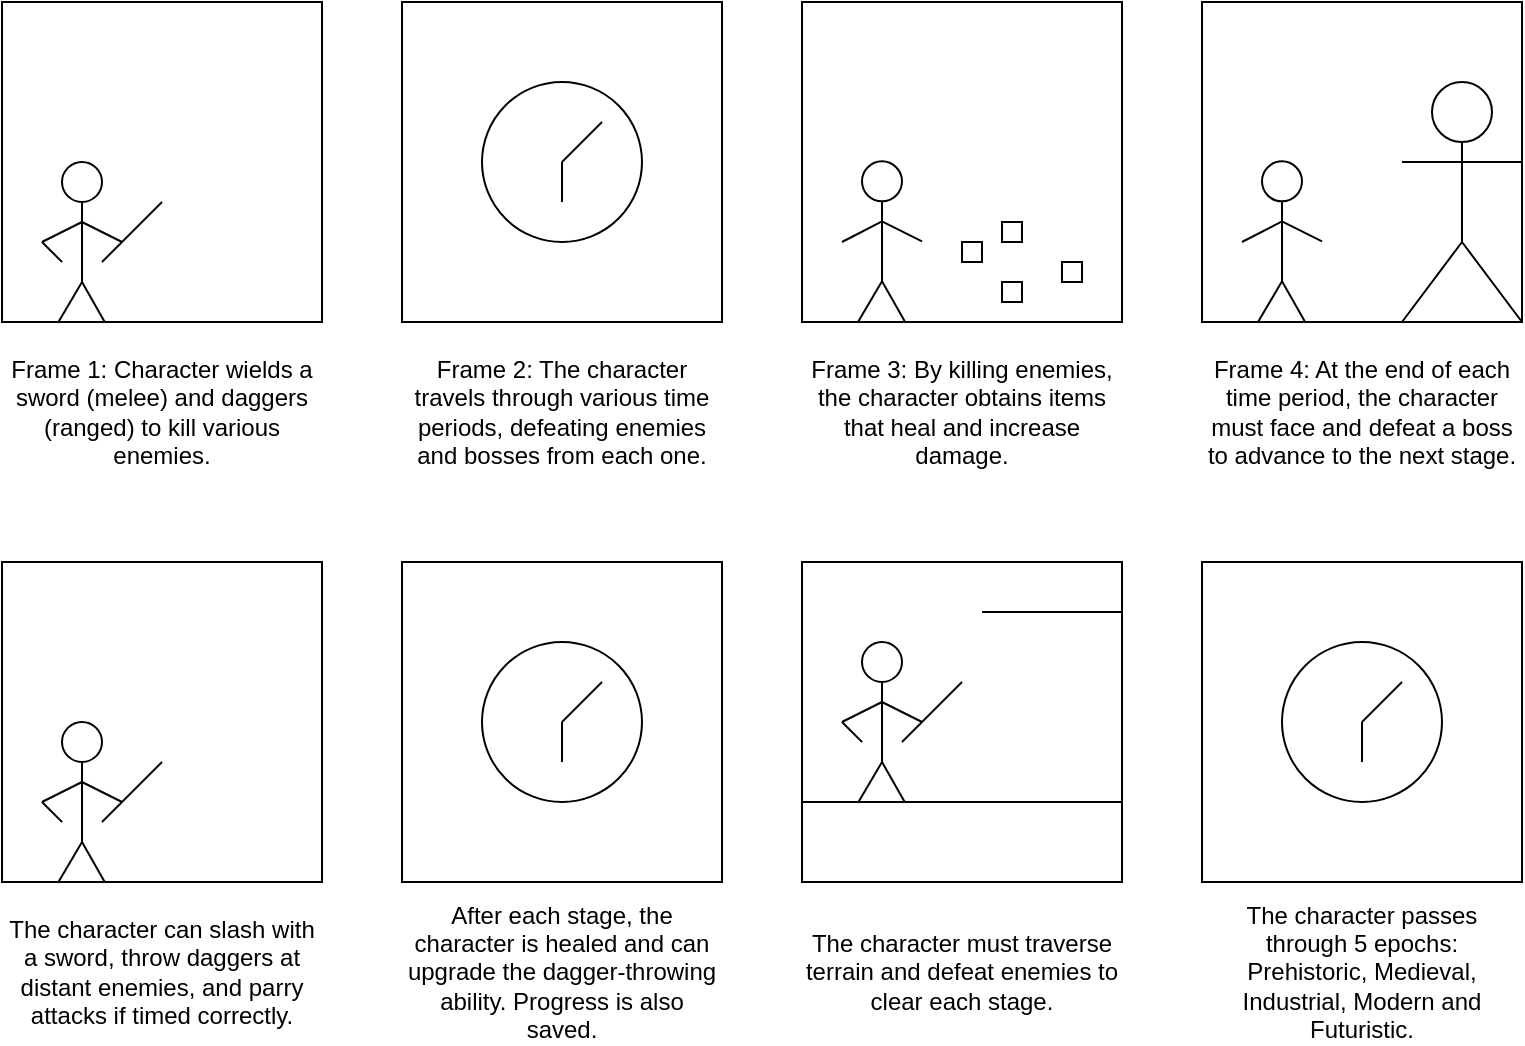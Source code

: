 <mxfile version="13.7.3" type="github">
  <diagram id="0S3LU3TxjTe0sDdr7KIY" name="Page-1">
    <mxGraphModel dx="1185" dy="662" grid="1" gridSize="10" guides="1" tooltips="1" connect="1" arrows="1" fold="1" page="1" pageScale="1" pageWidth="850" pageHeight="1100" math="0" shadow="0">
      <root>
        <mxCell id="0" />
        <mxCell id="1" parent="0" />
        <mxCell id="_aTnJcPDCDKy11dRHgf3-1" value="" style="whiteSpace=wrap;html=1;aspect=fixed;shadow=0;sketch=0;fillOpacity=0;" parent="1" vertex="1">
          <mxGeometry width="160" height="160" as="geometry" />
        </mxCell>
        <mxCell id="_aTnJcPDCDKy11dRHgf3-2" value="" style="whiteSpace=wrap;html=1;aspect=fixed;shadow=0;sketch=0;fillOpacity=0;" parent="1" vertex="1">
          <mxGeometry x="200" width="160" height="160" as="geometry" />
        </mxCell>
        <mxCell id="_aTnJcPDCDKy11dRHgf3-4" value="" style="whiteSpace=wrap;html=1;aspect=fixed;shadow=0;sketch=0;fillOpacity=0;" parent="1" vertex="1">
          <mxGeometry x="400" width="160" height="160" as="geometry" />
        </mxCell>
        <mxCell id="_aTnJcPDCDKy11dRHgf3-5" value="" style="whiteSpace=wrap;html=1;aspect=fixed;shadow=0;sketch=0;fillOpacity=0;" parent="1" vertex="1">
          <mxGeometry x="600" width="160" height="160" as="geometry" />
        </mxCell>
        <mxCell id="_aTnJcPDCDKy11dRHgf3-6" style="edgeStyle=orthogonalEdgeStyle;rounded=0;orthogonalLoop=1;jettySize=auto;html=1;exitX=0.5;exitY=1;exitDx=0;exitDy=0;" parent="1" source="_aTnJcPDCDKy11dRHgf3-5" target="_aTnJcPDCDKy11dRHgf3-5" edge="1">
          <mxGeometry relative="1" as="geometry" />
        </mxCell>
        <mxCell id="_aTnJcPDCDKy11dRHgf3-12" value="Frame 1: Character wields a sword (melee) and daggers (ranged) to kill various enemies." style="text;html=1;strokeColor=none;fillColor=none;align=center;verticalAlign=middle;whiteSpace=wrap;rounded=0;shadow=0;sketch=0;" parent="1" vertex="1">
          <mxGeometry y="170" width="160" height="70" as="geometry" />
        </mxCell>
        <mxCell id="_aTnJcPDCDKy11dRHgf3-13" value="" style="ellipse;whiteSpace=wrap;html=1;aspect=fixed;shadow=0;sketch=0;" parent="1" vertex="1">
          <mxGeometry x="30" y="80" width="20" height="20" as="geometry" />
        </mxCell>
        <mxCell id="_aTnJcPDCDKy11dRHgf3-14" value="" style="endArrow=none;html=1;exitX=0.5;exitY=1;exitDx=0;exitDy=0;" parent="1" source="_aTnJcPDCDKy11dRHgf3-13" edge="1">
          <mxGeometry width="50" height="50" relative="1" as="geometry">
            <mxPoint x="90" y="140" as="sourcePoint" />
            <mxPoint x="40" y="140" as="targetPoint" />
          </mxGeometry>
        </mxCell>
        <mxCell id="_aTnJcPDCDKy11dRHgf3-15" value="" style="endArrow=none;html=1;entryX=0.175;entryY=1.002;entryDx=0;entryDy=0;entryPerimeter=0;" parent="1" target="_aTnJcPDCDKy11dRHgf3-1" edge="1">
          <mxGeometry width="50" height="50" relative="1" as="geometry">
            <mxPoint x="40" y="140" as="sourcePoint" />
            <mxPoint x="100" y="110" as="targetPoint" />
          </mxGeometry>
        </mxCell>
        <mxCell id="_aTnJcPDCDKy11dRHgf3-16" value="" style="endArrow=none;html=1;entryX=0.321;entryY=1;entryDx=0;entryDy=0;entryPerimeter=0;" parent="1" target="_aTnJcPDCDKy11dRHgf3-1" edge="1">
          <mxGeometry width="50" height="50" relative="1" as="geometry">
            <mxPoint x="40" y="140" as="sourcePoint" />
            <mxPoint x="130" y="120" as="targetPoint" />
          </mxGeometry>
        </mxCell>
        <mxCell id="_aTnJcPDCDKy11dRHgf3-17" value="" style="endArrow=none;html=1;entryX=0.375;entryY=0.75;entryDx=0;entryDy=0;entryPerimeter=0;" parent="1" target="_aTnJcPDCDKy11dRHgf3-1" edge="1">
          <mxGeometry width="50" height="50" relative="1" as="geometry">
            <mxPoint x="40" y="110" as="sourcePoint" />
            <mxPoint x="100" y="90" as="targetPoint" />
          </mxGeometry>
        </mxCell>
        <mxCell id="_aTnJcPDCDKy11dRHgf3-18" value="" style="endArrow=none;html=1;entryX=0.375;entryY=0.75;entryDx=0;entryDy=0;entryPerimeter=0;exitX=0.125;exitY=0.75;exitDx=0;exitDy=0;exitPerimeter=0;" parent="1" source="_aTnJcPDCDKy11dRHgf3-1" edge="1">
          <mxGeometry width="50" height="50" relative="1" as="geometry">
            <mxPoint x="20" y="100.0" as="sourcePoint" />
            <mxPoint x="40" y="110" as="targetPoint" />
            <Array as="points" />
          </mxGeometry>
        </mxCell>
        <mxCell id="_aTnJcPDCDKy11dRHgf3-21" value="" style="endArrow=none;html=1;" parent="1" edge="1">
          <mxGeometry width="50" height="50" relative="1" as="geometry">
            <mxPoint x="60" y="120" as="sourcePoint" />
            <mxPoint x="50" y="130" as="targetPoint" />
          </mxGeometry>
        </mxCell>
        <mxCell id="_aTnJcPDCDKy11dRHgf3-22" value="" style="endArrow=none;html=1;" parent="1" edge="1">
          <mxGeometry width="50" height="50" relative="1" as="geometry">
            <mxPoint x="60" y="120" as="sourcePoint" />
            <mxPoint x="80" y="100" as="targetPoint" />
          </mxGeometry>
        </mxCell>
        <mxCell id="_aTnJcPDCDKy11dRHgf3-23" value="" style="endArrow=none;html=1;exitX=0.188;exitY=0.813;exitDx=0;exitDy=0;exitPerimeter=0;" parent="1" source="_aTnJcPDCDKy11dRHgf3-1" edge="1">
          <mxGeometry width="50" height="50" relative="1" as="geometry">
            <mxPoint y="140" as="sourcePoint" />
            <mxPoint x="20" y="120" as="targetPoint" />
          </mxGeometry>
        </mxCell>
        <mxCell id="_aTnJcPDCDKy11dRHgf3-24" value="" style="ellipse;whiteSpace=wrap;html=1;aspect=fixed;shadow=0;sketch=0;fillOpacity=0;" parent="1" vertex="1">
          <mxGeometry x="240" y="40" width="80" height="80" as="geometry" />
        </mxCell>
        <mxCell id="_aTnJcPDCDKy11dRHgf3-25" value="" style="endArrow=none;html=1;" parent="1" edge="1">
          <mxGeometry width="50" height="50" relative="1" as="geometry">
            <mxPoint x="280" y="80" as="sourcePoint" />
            <mxPoint x="300" y="60" as="targetPoint" />
          </mxGeometry>
        </mxCell>
        <mxCell id="_aTnJcPDCDKy11dRHgf3-26" value="" style="endArrow=none;html=1;entryX=0.5;entryY=0.75;entryDx=0;entryDy=0;entryPerimeter=0;" parent="1" target="_aTnJcPDCDKy11dRHgf3-24" edge="1">
          <mxGeometry width="50" height="50" relative="1" as="geometry">
            <mxPoint x="280" y="80" as="sourcePoint" />
            <mxPoint x="330" y="30" as="targetPoint" />
          </mxGeometry>
        </mxCell>
        <mxCell id="_aTnJcPDCDKy11dRHgf3-27" value="Frame 2: The character travels through various time periods, defeating enemies and bosses from each one." style="text;html=1;strokeColor=none;fillColor=none;align=center;verticalAlign=middle;whiteSpace=wrap;rounded=0;shadow=0;sketch=0;" parent="1" vertex="1">
          <mxGeometry x="200" y="170" width="160" height="70" as="geometry" />
        </mxCell>
        <mxCell id="_aTnJcPDCDKy11dRHgf3-32" value="" style="ellipse;whiteSpace=wrap;html=1;aspect=fixed;shadow=0;sketch=0;" parent="1" vertex="1">
          <mxGeometry x="430" y="79.68" width="20" height="20" as="geometry" />
        </mxCell>
        <mxCell id="_aTnJcPDCDKy11dRHgf3-33" value="" style="endArrow=none;html=1;exitX=0.5;exitY=1;exitDx=0;exitDy=0;" parent="1" source="_aTnJcPDCDKy11dRHgf3-32" edge="1">
          <mxGeometry width="50" height="50" relative="1" as="geometry">
            <mxPoint x="490" y="139.68" as="sourcePoint" />
            <mxPoint x="440" y="139.68" as="targetPoint" />
          </mxGeometry>
        </mxCell>
        <mxCell id="_aTnJcPDCDKy11dRHgf3-34" value="" style="endArrow=none;html=1;entryX=0.175;entryY=1.002;entryDx=0;entryDy=0;entryPerimeter=0;" parent="1" edge="1">
          <mxGeometry width="50" height="50" relative="1" as="geometry">
            <mxPoint x="440" y="139.68" as="sourcePoint" />
            <mxPoint x="428" y="160" as="targetPoint" />
          </mxGeometry>
        </mxCell>
        <mxCell id="_aTnJcPDCDKy11dRHgf3-35" value="" style="endArrow=none;html=1;entryX=0.321;entryY=1;entryDx=0;entryDy=0;entryPerimeter=0;" parent="1" edge="1">
          <mxGeometry width="50" height="50" relative="1" as="geometry">
            <mxPoint x="440" y="139.68" as="sourcePoint" />
            <mxPoint x="451.36" y="159.68" as="targetPoint" />
          </mxGeometry>
        </mxCell>
        <mxCell id="_aTnJcPDCDKy11dRHgf3-36" value="" style="endArrow=none;html=1;entryX=0.375;entryY=0.75;entryDx=0;entryDy=0;entryPerimeter=0;" parent="1" edge="1">
          <mxGeometry width="50" height="50" relative="1" as="geometry">
            <mxPoint x="440" y="109.68" as="sourcePoint" />
            <mxPoint x="460" y="119.68" as="targetPoint" />
          </mxGeometry>
        </mxCell>
        <mxCell id="_aTnJcPDCDKy11dRHgf3-37" value="" style="endArrow=none;html=1;entryX=0.375;entryY=0.75;entryDx=0;entryDy=0;entryPerimeter=0;" parent="1" edge="1">
          <mxGeometry width="50" height="50" relative="1" as="geometry">
            <mxPoint x="420" y="120" as="sourcePoint" />
            <mxPoint x="440" y="109.68" as="targetPoint" />
            <Array as="points" />
          </mxGeometry>
        </mxCell>
        <mxCell id="_aTnJcPDCDKy11dRHgf3-40" value="" style="rounded=0;whiteSpace=wrap;html=1;shadow=0;sketch=0;" parent="1" vertex="1">
          <mxGeometry x="480" y="120" width="10" height="10" as="geometry" />
        </mxCell>
        <mxCell id="_aTnJcPDCDKy11dRHgf3-41" value="" style="rounded=0;whiteSpace=wrap;html=1;shadow=0;sketch=0;" parent="1" vertex="1">
          <mxGeometry x="500" y="110" width="10" height="10" as="geometry" />
        </mxCell>
        <mxCell id="_aTnJcPDCDKy11dRHgf3-42" value="" style="rounded=0;whiteSpace=wrap;html=1;shadow=0;sketch=0;" parent="1" vertex="1">
          <mxGeometry x="500" y="140" width="10" height="10" as="geometry" />
        </mxCell>
        <mxCell id="_aTnJcPDCDKy11dRHgf3-43" value="" style="rounded=0;whiteSpace=wrap;html=1;shadow=0;sketch=0;" parent="1" vertex="1">
          <mxGeometry x="530" y="130" width="10" height="10" as="geometry" />
        </mxCell>
        <mxCell id="_aTnJcPDCDKy11dRHgf3-44" value="Frame 3: By killing enemies, the character obtains items that heal and increase damage." style="text;html=1;strokeColor=none;fillColor=none;align=center;verticalAlign=middle;whiteSpace=wrap;rounded=0;shadow=0;sketch=0;" parent="1" vertex="1">
          <mxGeometry x="400" y="170" width="160" height="70" as="geometry" />
        </mxCell>
        <mxCell id="_aTnJcPDCDKy11dRHgf3-51" value="" style="ellipse;whiteSpace=wrap;html=1;aspect=fixed;shadow=0;sketch=0;" parent="1" vertex="1">
          <mxGeometry x="630" y="79.68" width="20" height="20" as="geometry" />
        </mxCell>
        <mxCell id="_aTnJcPDCDKy11dRHgf3-52" value="" style="endArrow=none;html=1;exitX=0.5;exitY=1;exitDx=0;exitDy=0;" parent="1" source="_aTnJcPDCDKy11dRHgf3-51" edge="1">
          <mxGeometry width="50" height="50" relative="1" as="geometry">
            <mxPoint x="690" y="139.68" as="sourcePoint" />
            <mxPoint x="640" y="139.68" as="targetPoint" />
          </mxGeometry>
        </mxCell>
        <mxCell id="_aTnJcPDCDKy11dRHgf3-53" value="" style="endArrow=none;html=1;entryX=0.175;entryY=1.002;entryDx=0;entryDy=0;entryPerimeter=0;" parent="1" edge="1">
          <mxGeometry width="50" height="50" relative="1" as="geometry">
            <mxPoint x="640" y="139.68" as="sourcePoint" />
            <mxPoint x="628" y="160" as="targetPoint" />
          </mxGeometry>
        </mxCell>
        <mxCell id="_aTnJcPDCDKy11dRHgf3-54" value="" style="endArrow=none;html=1;entryX=0.321;entryY=1;entryDx=0;entryDy=0;entryPerimeter=0;" parent="1" edge="1">
          <mxGeometry width="50" height="50" relative="1" as="geometry">
            <mxPoint x="640" y="139.68" as="sourcePoint" />
            <mxPoint x="651.36" y="159.68" as="targetPoint" />
          </mxGeometry>
        </mxCell>
        <mxCell id="_aTnJcPDCDKy11dRHgf3-55" value="" style="endArrow=none;html=1;entryX=0.375;entryY=0.75;entryDx=0;entryDy=0;entryPerimeter=0;" parent="1" edge="1">
          <mxGeometry width="50" height="50" relative="1" as="geometry">
            <mxPoint x="640" y="109.68" as="sourcePoint" />
            <mxPoint x="660" y="119.68" as="targetPoint" />
          </mxGeometry>
        </mxCell>
        <mxCell id="_aTnJcPDCDKy11dRHgf3-56" value="" style="endArrow=none;html=1;entryX=0.375;entryY=0.75;entryDx=0;entryDy=0;entryPerimeter=0;" parent="1" edge="1">
          <mxGeometry width="50" height="50" relative="1" as="geometry">
            <mxPoint x="620" y="120" as="sourcePoint" />
            <mxPoint x="640" y="109.68" as="targetPoint" />
            <Array as="points" />
          </mxGeometry>
        </mxCell>
        <mxCell id="_aTnJcPDCDKy11dRHgf3-57" value="" style="shape=umlActor;verticalLabelPosition=bottom;verticalAlign=top;html=1;outlineConnect=0;shadow=0;sketch=0;" parent="1" vertex="1">
          <mxGeometry x="700" y="40" width="60" height="120" as="geometry" />
        </mxCell>
        <mxCell id="_aTnJcPDCDKy11dRHgf3-64" value="Frame 4: At the end of each time period, the character must face and defeat a boss to advance to the next stage." style="text;html=1;strokeColor=none;fillColor=none;align=center;verticalAlign=middle;whiteSpace=wrap;rounded=0;shadow=0;sketch=0;" parent="1" vertex="1">
          <mxGeometry x="600" y="170" width="160" height="70" as="geometry" />
        </mxCell>
        <mxCell id="s_t8g9svEdFBESfERx1s-1" value="" style="whiteSpace=wrap;html=1;aspect=fixed;shadow=0;sketch=0;fillOpacity=0;" vertex="1" parent="1">
          <mxGeometry y="280" width="160" height="160" as="geometry" />
        </mxCell>
        <mxCell id="s_t8g9svEdFBESfERx1s-2" value="" style="ellipse;whiteSpace=wrap;html=1;aspect=fixed;shadow=0;sketch=0;" vertex="1" parent="1">
          <mxGeometry x="30" y="360" width="20" height="20" as="geometry" />
        </mxCell>
        <mxCell id="s_t8g9svEdFBESfERx1s-3" value="" style="endArrow=none;html=1;exitX=0.5;exitY=1;exitDx=0;exitDy=0;" edge="1" parent="1" source="s_t8g9svEdFBESfERx1s-2">
          <mxGeometry width="50" height="50" relative="1" as="geometry">
            <mxPoint x="90" y="420" as="sourcePoint" />
            <mxPoint x="40" y="420" as="targetPoint" />
          </mxGeometry>
        </mxCell>
        <mxCell id="s_t8g9svEdFBESfERx1s-4" value="" style="endArrow=none;html=1;entryX=0.175;entryY=1.002;entryDx=0;entryDy=0;entryPerimeter=0;" edge="1" parent="1" target="s_t8g9svEdFBESfERx1s-1">
          <mxGeometry width="50" height="50" relative="1" as="geometry">
            <mxPoint x="40" y="420" as="sourcePoint" />
            <mxPoint x="100" y="390" as="targetPoint" />
          </mxGeometry>
        </mxCell>
        <mxCell id="s_t8g9svEdFBESfERx1s-5" value="" style="endArrow=none;html=1;entryX=0.321;entryY=1;entryDx=0;entryDy=0;entryPerimeter=0;" edge="1" parent="1" target="s_t8g9svEdFBESfERx1s-1">
          <mxGeometry width="50" height="50" relative="1" as="geometry">
            <mxPoint x="40" y="420" as="sourcePoint" />
            <mxPoint x="130" y="400" as="targetPoint" />
          </mxGeometry>
        </mxCell>
        <mxCell id="s_t8g9svEdFBESfERx1s-6" value="" style="endArrow=none;html=1;entryX=0.375;entryY=0.75;entryDx=0;entryDy=0;entryPerimeter=0;" edge="1" parent="1" target="s_t8g9svEdFBESfERx1s-1">
          <mxGeometry width="50" height="50" relative="1" as="geometry">
            <mxPoint x="40" y="390" as="sourcePoint" />
            <mxPoint x="100" y="370" as="targetPoint" />
          </mxGeometry>
        </mxCell>
        <mxCell id="s_t8g9svEdFBESfERx1s-7" value="" style="endArrow=none;html=1;entryX=0.375;entryY=0.75;entryDx=0;entryDy=0;entryPerimeter=0;exitX=0.125;exitY=0.75;exitDx=0;exitDy=0;exitPerimeter=0;" edge="1" parent="1" source="s_t8g9svEdFBESfERx1s-1">
          <mxGeometry width="50" height="50" relative="1" as="geometry">
            <mxPoint x="20" y="380" as="sourcePoint" />
            <mxPoint x="40" y="390" as="targetPoint" />
            <Array as="points" />
          </mxGeometry>
        </mxCell>
        <mxCell id="s_t8g9svEdFBESfERx1s-8" value="" style="endArrow=none;html=1;" edge="1" parent="1">
          <mxGeometry width="50" height="50" relative="1" as="geometry">
            <mxPoint x="60" y="400" as="sourcePoint" />
            <mxPoint x="50" y="410" as="targetPoint" />
          </mxGeometry>
        </mxCell>
        <mxCell id="s_t8g9svEdFBESfERx1s-9" value="" style="endArrow=none;html=1;" edge="1" parent="1">
          <mxGeometry width="50" height="50" relative="1" as="geometry">
            <mxPoint x="60" y="400" as="sourcePoint" />
            <mxPoint x="80" y="380" as="targetPoint" />
          </mxGeometry>
        </mxCell>
        <mxCell id="s_t8g9svEdFBESfERx1s-10" value="" style="endArrow=none;html=1;exitX=0.188;exitY=0.813;exitDx=0;exitDy=0;exitPerimeter=0;" edge="1" parent="1" source="s_t8g9svEdFBESfERx1s-1">
          <mxGeometry width="50" height="50" relative="1" as="geometry">
            <mxPoint y="420" as="sourcePoint" />
            <mxPoint x="20" y="400" as="targetPoint" />
          </mxGeometry>
        </mxCell>
        <mxCell id="s_t8g9svEdFBESfERx1s-11" value="The character can slash with a sword, throw daggers at distant enemies, and parry attacks if timed correctly." style="text;html=1;strokeColor=none;fillColor=none;align=center;verticalAlign=middle;whiteSpace=wrap;rounded=0;shadow=0;sketch=0;" vertex="1" parent="1">
          <mxGeometry y="450" width="160" height="70" as="geometry" />
        </mxCell>
        <mxCell id="s_t8g9svEdFBESfERx1s-12" value="" style="whiteSpace=wrap;html=1;aspect=fixed;shadow=0;sketch=0;fillOpacity=0;" vertex="1" parent="1">
          <mxGeometry x="200" y="280" width="160" height="160" as="geometry" />
        </mxCell>
        <mxCell id="s_t8g9svEdFBESfERx1s-13" value="" style="ellipse;whiteSpace=wrap;html=1;aspect=fixed;shadow=0;sketch=0;fillOpacity=0;" vertex="1" parent="1">
          <mxGeometry x="240" y="320" width="80" height="80" as="geometry" />
        </mxCell>
        <mxCell id="s_t8g9svEdFBESfERx1s-14" value="" style="endArrow=none;html=1;" edge="1" parent="1">
          <mxGeometry width="50" height="50" relative="1" as="geometry">
            <mxPoint x="280" y="360" as="sourcePoint" />
            <mxPoint x="300" y="340" as="targetPoint" />
          </mxGeometry>
        </mxCell>
        <mxCell id="s_t8g9svEdFBESfERx1s-15" value="" style="endArrow=none;html=1;entryX=0.5;entryY=0.75;entryDx=0;entryDy=0;entryPerimeter=0;" edge="1" parent="1" target="s_t8g9svEdFBESfERx1s-13">
          <mxGeometry width="50" height="50" relative="1" as="geometry">
            <mxPoint x="280" y="360" as="sourcePoint" />
            <mxPoint x="330" y="310" as="targetPoint" />
          </mxGeometry>
        </mxCell>
        <mxCell id="s_t8g9svEdFBESfERx1s-16" value="After each stage, the character is healed and can upgrade the dagger-throwing ability. Progress is also saved." style="text;html=1;strokeColor=none;fillColor=none;align=center;verticalAlign=middle;whiteSpace=wrap;rounded=0;shadow=0;sketch=0;" vertex="1" parent="1">
          <mxGeometry x="200" y="450" width="160" height="70" as="geometry" />
        </mxCell>
        <mxCell id="s_t8g9svEdFBESfERx1s-17" value="" style="whiteSpace=wrap;html=1;aspect=fixed;shadow=0;sketch=0;fillOpacity=0;" vertex="1" parent="1">
          <mxGeometry x="400" y="280" width="160" height="160" as="geometry" />
        </mxCell>
        <mxCell id="s_t8g9svEdFBESfERx1s-18" value="" style="ellipse;whiteSpace=wrap;html=1;aspect=fixed;shadow=0;sketch=0;" vertex="1" parent="1">
          <mxGeometry x="430" y="320" width="20" height="20" as="geometry" />
        </mxCell>
        <mxCell id="s_t8g9svEdFBESfERx1s-20" value="" style="endArrow=none;html=1;entryX=0.175;entryY=1.002;entryDx=0;entryDy=0;entryPerimeter=0;" edge="1" parent="1">
          <mxGeometry width="50" height="50" relative="1" as="geometry">
            <mxPoint x="440" y="380" as="sourcePoint" />
            <mxPoint x="428" y="400.32" as="targetPoint" />
          </mxGeometry>
        </mxCell>
        <mxCell id="s_t8g9svEdFBESfERx1s-21" value="" style="endArrow=none;html=1;entryX=0.321;entryY=1;entryDx=0;entryDy=0;entryPerimeter=0;" edge="1" parent="1">
          <mxGeometry width="50" height="50" relative="1" as="geometry">
            <mxPoint x="440" y="380" as="sourcePoint" />
            <mxPoint x="451.36" y="400" as="targetPoint" />
          </mxGeometry>
        </mxCell>
        <mxCell id="s_t8g9svEdFBESfERx1s-23" value="" style="endArrow=none;html=1;entryX=0.375;entryY=0.75;entryDx=0;entryDy=0;entryPerimeter=0;exitX=0.125;exitY=0.75;exitDx=0;exitDy=0;exitPerimeter=0;" edge="1" parent="1">
          <mxGeometry width="50" height="50" relative="1" as="geometry">
            <mxPoint x="420" y="360" as="sourcePoint" />
            <mxPoint x="440" y="350" as="targetPoint" />
            <Array as="points" />
          </mxGeometry>
        </mxCell>
        <mxCell id="s_t8g9svEdFBESfERx1s-26" value="" style="endArrow=none;html=1;exitX=0.188;exitY=0.813;exitDx=0;exitDy=0;exitPerimeter=0;" edge="1" parent="1">
          <mxGeometry width="50" height="50" relative="1" as="geometry">
            <mxPoint x="430.08" y="370.08" as="sourcePoint" />
            <mxPoint x="420" y="360" as="targetPoint" />
          </mxGeometry>
        </mxCell>
        <mxCell id="s_t8g9svEdFBESfERx1s-27" value="The character must traverse terrain and defeat enemies to clear each stage." style="text;html=1;strokeColor=none;fillColor=none;align=center;verticalAlign=middle;whiteSpace=wrap;rounded=0;shadow=0;sketch=0;" vertex="1" parent="1">
          <mxGeometry x="400" y="450" width="160" height="70" as="geometry" />
        </mxCell>
        <mxCell id="s_t8g9svEdFBESfERx1s-30" value="" style="endArrow=none;html=1;" edge="1" parent="1">
          <mxGeometry width="50" height="50" relative="1" as="geometry">
            <mxPoint x="460" y="360" as="sourcePoint" />
            <mxPoint x="450" y="370" as="targetPoint" />
          </mxGeometry>
        </mxCell>
        <mxCell id="s_t8g9svEdFBESfERx1s-31" value="" style="endArrow=none;html=1;" edge="1" parent="1">
          <mxGeometry width="50" height="50" relative="1" as="geometry">
            <mxPoint x="460" y="360" as="sourcePoint" />
            <mxPoint x="480" y="340" as="targetPoint" />
          </mxGeometry>
        </mxCell>
        <mxCell id="s_t8g9svEdFBESfERx1s-32" value="" style="endArrow=none;html=1;entryX=0.375;entryY=0.75;entryDx=0;entryDy=0;entryPerimeter=0;" edge="1" parent="1">
          <mxGeometry width="50" height="50" relative="1" as="geometry">
            <mxPoint x="440" y="350" as="sourcePoint" />
            <mxPoint x="460" y="360" as="targetPoint" />
          </mxGeometry>
        </mxCell>
        <mxCell id="s_t8g9svEdFBESfERx1s-33" value="" style="endArrow=none;html=1;exitX=0.5;exitY=1;exitDx=0;exitDy=0;" edge="1" parent="1">
          <mxGeometry width="50" height="50" relative="1" as="geometry">
            <mxPoint x="440" y="340" as="sourcePoint" />
            <mxPoint x="440" y="380" as="targetPoint" />
            <Array as="points">
              <mxPoint x="440" y="360" />
            </Array>
          </mxGeometry>
        </mxCell>
        <mxCell id="s_t8g9svEdFBESfERx1s-34" value="" style="endArrow=none;html=1;exitX=0;exitY=0.75;exitDx=0;exitDy=0;" edge="1" parent="1" source="s_t8g9svEdFBESfERx1s-17">
          <mxGeometry width="50" height="50" relative="1" as="geometry">
            <mxPoint x="430" y="420" as="sourcePoint" />
            <mxPoint x="560" y="400" as="targetPoint" />
          </mxGeometry>
        </mxCell>
        <mxCell id="s_t8g9svEdFBESfERx1s-35" value="" style="endArrow=none;html=1;exitX=0.563;exitY=0.156;exitDx=0;exitDy=0;exitPerimeter=0;" edge="1" parent="1" source="s_t8g9svEdFBESfERx1s-17">
          <mxGeometry width="50" height="50" relative="1" as="geometry">
            <mxPoint x="510" y="355" as="sourcePoint" />
            <mxPoint x="560" y="305" as="targetPoint" />
          </mxGeometry>
        </mxCell>
        <mxCell id="s_t8g9svEdFBESfERx1s-36" value="" style="whiteSpace=wrap;html=1;aspect=fixed;shadow=0;sketch=0;fillOpacity=0;" vertex="1" parent="1">
          <mxGeometry x="600" y="280" width="160" height="160" as="geometry" />
        </mxCell>
        <mxCell id="s_t8g9svEdFBESfERx1s-37" value="" style="ellipse;whiteSpace=wrap;html=1;aspect=fixed;shadow=0;sketch=0;fillOpacity=0;" vertex="1" parent="1">
          <mxGeometry x="640" y="320" width="80" height="80" as="geometry" />
        </mxCell>
        <mxCell id="s_t8g9svEdFBESfERx1s-38" value="" style="endArrow=none;html=1;" edge="1" parent="1">
          <mxGeometry width="50" height="50" relative="1" as="geometry">
            <mxPoint x="680" y="360" as="sourcePoint" />
            <mxPoint x="700" y="340" as="targetPoint" />
          </mxGeometry>
        </mxCell>
        <mxCell id="s_t8g9svEdFBESfERx1s-39" value="" style="endArrow=none;html=1;entryX=0.5;entryY=0.75;entryDx=0;entryDy=0;entryPerimeter=0;" edge="1" parent="1" target="s_t8g9svEdFBESfERx1s-37">
          <mxGeometry width="50" height="50" relative="1" as="geometry">
            <mxPoint x="680" y="360" as="sourcePoint" />
            <mxPoint x="730" y="310" as="targetPoint" />
          </mxGeometry>
        </mxCell>
        <mxCell id="s_t8g9svEdFBESfERx1s-40" value="The character passes through 5 epochs: Prehistoric, Medieval, Industrial, Modern and Futuristic." style="text;html=1;strokeColor=none;fillColor=none;align=center;verticalAlign=middle;whiteSpace=wrap;rounded=0;shadow=0;sketch=0;" vertex="1" parent="1">
          <mxGeometry x="600" y="450" width="160" height="70" as="geometry" />
        </mxCell>
      </root>
    </mxGraphModel>
  </diagram>
</mxfile>
